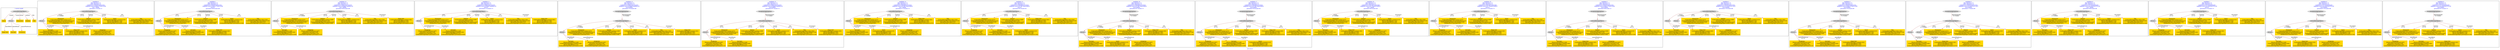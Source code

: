 digraph n0 {
fontcolor="blue"
remincross="true"
label="s01-cb.csv"
subgraph cluster_0 {
label="1-correct model"
n2[style="filled",color="white",fillcolor="lightgray",label="CulturalHeritageObject1"];
n3[shape="plaintext",style="filled",fillcolor="gold",label="Dated"];
n4[style="filled",color="white",fillcolor="lightgray",label="Person1"];
n5[shape="plaintext",style="filled",fillcolor="gold",label="Dimensions"];
n6[shape="plaintext",style="filled",fillcolor="gold",label="Medium"];
n7[shape="plaintext",style="filled",fillcolor="gold",label="Title"];
n8[shape="plaintext",style="filled",fillcolor="gold",label="Begin Date"];
n9[shape="plaintext",style="filled",fillcolor="gold",label="End Date"];
n10[shape="plaintext",style="filled",fillcolor="gold",label="Attribution"];
}
subgraph cluster_1 {
label="candidate 0\nlink coherence:1.0\nnode coherence:1.0\nconfidence:0.5592953446241954\nmapping score:0.6388127339223509\ncost:7.99996\n-precision:1.0-recall:1.0"
n12[style="filled",color="white",fillcolor="lightgray",label="CulturalHeritageObject1"];
n13[style="filled",color="white",fillcolor="lightgray",label="Person1"];
n14[shape="plaintext",style="filled",fillcolor="gold",label="End Date\n[Person,dateOfDeath,0.448]\n[CulturalHeritageObject,created,0.363]\n[Person,dateOfBirth,0.131]\n[CulturalHeritageObject,provenance,0.059]"];
n15[shape="plaintext",style="filled",fillcolor="gold",label="Begin Date\n[CulturalHeritageObject,created,0.381]\n[Person,dateOfBirth,0.285]\n[Person,dateOfDeath,0.261]\n[CulturalHeritageObject,provenance,0.073]"];
n16[shape="plaintext",style="filled",fillcolor="gold",label="Attribution\n[Person,nameOfThePerson,0.497]\n[Document,classLink,0.228]\n[WebResource,classLink,0.145]\n[CulturalHeritageObject,provenance,0.13]"];
n17[shape="plaintext",style="filled",fillcolor="gold",label="Dimensions\n[CulturalHeritageObject,extent,0.972]\n[CulturalHeritageObject,accessionNumber,0.013]\n[CulturalHeritageObject,description,0.008]\n[WebResource,classLink,0.007]"];
n18[shape="plaintext",style="filled",fillcolor="gold",label="Medium\n[CulturalHeritageObject,medium,0.808]\n[Concept,prefLabel,0.132]\n[CulturalHeritageObject,description,0.054]\n[CulturalHeritageObject,extent,0.006]"];
n19[shape="plaintext",style="filled",fillcolor="gold",label="Dated\n[CulturalHeritageObject,created,0.515]\n[Person,dateOfDeath,0.191]\n[Person,dateOfBirth,0.189]\n[CulturalHeritageObject,provenance,0.104]"];
n20[shape="plaintext",style="filled",fillcolor="gold",label="Title\n[CulturalHeritageObject,title,0.391]\n[CulturalHeritageObject,description,0.236]\n[Document,classLink,0.215]\n[CulturalHeritageObject,provenance,0.159]"];
}
subgraph cluster_2 {
label="candidate 1\nlink coherence:1.0\nnode coherence:1.0\nconfidence:0.5592953446241954\nmapping score:0.6388127339223509\ncost:8.0\n-precision:0.88-recall:0.88"
n22[style="filled",color="white",fillcolor="lightgray",label="CulturalHeritageObject1"];
n23[style="filled",color="white",fillcolor="lightgray",label="Person2"];
n24[shape="plaintext",style="filled",fillcolor="gold",label="Attribution\n[Person,nameOfThePerson,0.497]\n[Document,classLink,0.228]\n[WebResource,classLink,0.145]\n[CulturalHeritageObject,provenance,0.13]"];
n25[shape="plaintext",style="filled",fillcolor="gold",label="Dimensions\n[CulturalHeritageObject,extent,0.972]\n[CulturalHeritageObject,accessionNumber,0.013]\n[CulturalHeritageObject,description,0.008]\n[WebResource,classLink,0.007]"];
n26[shape="plaintext",style="filled",fillcolor="gold",label="End Date\n[Person,dateOfDeath,0.448]\n[CulturalHeritageObject,created,0.363]\n[Person,dateOfBirth,0.131]\n[CulturalHeritageObject,provenance,0.059]"];
n27[shape="plaintext",style="filled",fillcolor="gold",label="Medium\n[CulturalHeritageObject,medium,0.808]\n[Concept,prefLabel,0.132]\n[CulturalHeritageObject,description,0.054]\n[CulturalHeritageObject,extent,0.006]"];
n28[shape="plaintext",style="filled",fillcolor="gold",label="Begin Date\n[CulturalHeritageObject,created,0.381]\n[Person,dateOfBirth,0.285]\n[Person,dateOfDeath,0.261]\n[CulturalHeritageObject,provenance,0.073]"];
n29[shape="plaintext",style="filled",fillcolor="gold",label="Dated\n[CulturalHeritageObject,created,0.515]\n[Person,dateOfDeath,0.191]\n[Person,dateOfBirth,0.189]\n[CulturalHeritageObject,provenance,0.104]"];
n30[shape="plaintext",style="filled",fillcolor="gold",label="Title\n[CulturalHeritageObject,title,0.391]\n[CulturalHeritageObject,description,0.236]\n[Document,classLink,0.215]\n[CulturalHeritageObject,provenance,0.159]"];
}
subgraph cluster_3 {
label="candidate 10\nlink coherence:1.0\nnode coherence:1.0\nconfidence:0.5289414437552978\nmapping score:0.6286947669660518\ncost:7.99996\n-precision:0.88-recall:0.88"
n32[style="filled",color="white",fillcolor="lightgray",label="CulturalHeritageObject1"];
n33[style="filled",color="white",fillcolor="lightgray",label="Person1"];
n34[shape="plaintext",style="filled",fillcolor="gold",label="End Date\n[Person,dateOfDeath,0.448]\n[CulturalHeritageObject,created,0.363]\n[Person,dateOfBirth,0.131]\n[CulturalHeritageObject,provenance,0.059]"];
n35[shape="plaintext",style="filled",fillcolor="gold",label="Attribution\n[Person,nameOfThePerson,0.497]\n[Document,classLink,0.228]\n[WebResource,classLink,0.145]\n[CulturalHeritageObject,provenance,0.13]"];
n36[shape="plaintext",style="filled",fillcolor="gold",label="Dimensions\n[CulturalHeritageObject,extent,0.972]\n[CulturalHeritageObject,accessionNumber,0.013]\n[CulturalHeritageObject,description,0.008]\n[WebResource,classLink,0.007]"];
n37[shape="plaintext",style="filled",fillcolor="gold",label="Medium\n[CulturalHeritageObject,medium,0.808]\n[Concept,prefLabel,0.132]\n[CulturalHeritageObject,description,0.054]\n[CulturalHeritageObject,extent,0.006]"];
n38[shape="plaintext",style="filled",fillcolor="gold",label="Dated\n[CulturalHeritageObject,created,0.515]\n[Person,dateOfDeath,0.191]\n[Person,dateOfBirth,0.189]\n[CulturalHeritageObject,provenance,0.104]"];
n39[shape="plaintext",style="filled",fillcolor="gold",label="Title\n[CulturalHeritageObject,title,0.391]\n[CulturalHeritageObject,description,0.236]\n[Document,classLink,0.215]\n[CulturalHeritageObject,provenance,0.159]"];
n40[shape="plaintext",style="filled",fillcolor="gold",label="Begin Date\n[CulturalHeritageObject,created,0.381]\n[Person,dateOfBirth,0.285]\n[Person,dateOfDeath,0.261]\n[CulturalHeritageObject,provenance,0.073]"];
}
subgraph cluster_4 {
label="candidate 11\nlink coherence:1.0\nnode coherence:1.0\nconfidence:0.5289414437552978\nmapping score:0.6286947669660518\ncost:8.0\n-precision:0.75-recall:0.75"
n42[style="filled",color="white",fillcolor="lightgray",label="CulturalHeritageObject1"];
n43[style="filled",color="white",fillcolor="lightgray",label="Person2"];
n44[shape="plaintext",style="filled",fillcolor="gold",label="Attribution\n[Person,nameOfThePerson,0.497]\n[Document,classLink,0.228]\n[WebResource,classLink,0.145]\n[CulturalHeritageObject,provenance,0.13]"];
n45[shape="plaintext",style="filled",fillcolor="gold",label="Dimensions\n[CulturalHeritageObject,extent,0.972]\n[CulturalHeritageObject,accessionNumber,0.013]\n[CulturalHeritageObject,description,0.008]\n[WebResource,classLink,0.007]"];
n46[shape="plaintext",style="filled",fillcolor="gold",label="End Date\n[Person,dateOfDeath,0.448]\n[CulturalHeritageObject,created,0.363]\n[Person,dateOfBirth,0.131]\n[CulturalHeritageObject,provenance,0.059]"];
n47[shape="plaintext",style="filled",fillcolor="gold",label="Medium\n[CulturalHeritageObject,medium,0.808]\n[Concept,prefLabel,0.132]\n[CulturalHeritageObject,description,0.054]\n[CulturalHeritageObject,extent,0.006]"];
n48[shape="plaintext",style="filled",fillcolor="gold",label="Dated\n[CulturalHeritageObject,created,0.515]\n[Person,dateOfDeath,0.191]\n[Person,dateOfBirth,0.189]\n[CulturalHeritageObject,provenance,0.104]"];
n49[shape="plaintext",style="filled",fillcolor="gold",label="Title\n[CulturalHeritageObject,title,0.391]\n[CulturalHeritageObject,description,0.236]\n[Document,classLink,0.215]\n[CulturalHeritageObject,provenance,0.159]"];
n50[shape="plaintext",style="filled",fillcolor="gold",label="Begin Date\n[CulturalHeritageObject,created,0.381]\n[Person,dateOfBirth,0.285]\n[Person,dateOfDeath,0.261]\n[CulturalHeritageObject,provenance,0.073]"];
}
subgraph cluster_5 {
label="candidate 12\nlink coherence:1.0\nnode coherence:1.0\nconfidence:0.5289414437552978\nmapping score:0.6286947669660518\ncost:8.99993\n-precision:0.78-recall:0.88"
n52[style="filled",color="white",fillcolor="lightgray",label="CulturalHeritageObject1"];
n53[style="filled",color="white",fillcolor="lightgray",label="Person1"];
n54[style="filled",color="white",fillcolor="lightgray",label="EuropeanaAggregation1"];
n55[shape="plaintext",style="filled",fillcolor="gold",label="End Date\n[Person,dateOfDeath,0.448]\n[CulturalHeritageObject,created,0.363]\n[Person,dateOfBirth,0.131]\n[CulturalHeritageObject,provenance,0.059]"];
n56[shape="plaintext",style="filled",fillcolor="gold",label="Attribution\n[Person,nameOfThePerson,0.497]\n[Document,classLink,0.228]\n[WebResource,classLink,0.145]\n[CulturalHeritageObject,provenance,0.13]"];
n57[shape="plaintext",style="filled",fillcolor="gold",label="Dimensions\n[CulturalHeritageObject,extent,0.972]\n[CulturalHeritageObject,accessionNumber,0.013]\n[CulturalHeritageObject,description,0.008]\n[WebResource,classLink,0.007]"];
n58[shape="plaintext",style="filled",fillcolor="gold",label="Medium\n[CulturalHeritageObject,medium,0.808]\n[Concept,prefLabel,0.132]\n[CulturalHeritageObject,description,0.054]\n[CulturalHeritageObject,extent,0.006]"];
n59[shape="plaintext",style="filled",fillcolor="gold",label="Dated\n[CulturalHeritageObject,created,0.515]\n[Person,dateOfDeath,0.191]\n[Person,dateOfBirth,0.189]\n[CulturalHeritageObject,provenance,0.104]"];
n60[shape="plaintext",style="filled",fillcolor="gold",label="Title\n[CulturalHeritageObject,title,0.391]\n[CulturalHeritageObject,description,0.236]\n[Document,classLink,0.215]\n[CulturalHeritageObject,provenance,0.159]"];
n61[shape="plaintext",style="filled",fillcolor="gold",label="Begin Date\n[CulturalHeritageObject,created,0.381]\n[Person,dateOfBirth,0.285]\n[Person,dateOfDeath,0.261]\n[CulturalHeritageObject,provenance,0.073]"];
}
subgraph cluster_6 {
label="candidate 13\nlink coherence:1.0\nnode coherence:1.0\nconfidence:0.5289414437552978\nmapping score:0.6286947669660518\ncost:8.99997\n-precision:0.67-recall:0.75"
n63[style="filled",color="white",fillcolor="lightgray",label="CulturalHeritageObject1"];
n64[style="filled",color="white",fillcolor="lightgray",label="Person2"];
n65[style="filled",color="white",fillcolor="lightgray",label="EuropeanaAggregation1"];
n66[shape="plaintext",style="filled",fillcolor="gold",label="Attribution\n[Person,nameOfThePerson,0.497]\n[Document,classLink,0.228]\n[WebResource,classLink,0.145]\n[CulturalHeritageObject,provenance,0.13]"];
n67[shape="plaintext",style="filled",fillcolor="gold",label="Dimensions\n[CulturalHeritageObject,extent,0.972]\n[CulturalHeritageObject,accessionNumber,0.013]\n[CulturalHeritageObject,description,0.008]\n[WebResource,classLink,0.007]"];
n68[shape="plaintext",style="filled",fillcolor="gold",label="End Date\n[Person,dateOfDeath,0.448]\n[CulturalHeritageObject,created,0.363]\n[Person,dateOfBirth,0.131]\n[CulturalHeritageObject,provenance,0.059]"];
n69[shape="plaintext",style="filled",fillcolor="gold",label="Medium\n[CulturalHeritageObject,medium,0.808]\n[Concept,prefLabel,0.132]\n[CulturalHeritageObject,description,0.054]\n[CulturalHeritageObject,extent,0.006]"];
n70[shape="plaintext",style="filled",fillcolor="gold",label="Dated\n[CulturalHeritageObject,created,0.515]\n[Person,dateOfDeath,0.191]\n[Person,dateOfBirth,0.189]\n[CulturalHeritageObject,provenance,0.104]"];
n71[shape="plaintext",style="filled",fillcolor="gold",label="Title\n[CulturalHeritageObject,title,0.391]\n[CulturalHeritageObject,description,0.236]\n[Document,classLink,0.215]\n[CulturalHeritageObject,provenance,0.159]"];
n72[shape="plaintext",style="filled",fillcolor="gold",label="Begin Date\n[CulturalHeritageObject,created,0.381]\n[Person,dateOfBirth,0.285]\n[Person,dateOfDeath,0.261]\n[CulturalHeritageObject,provenance,0.073]"];
}
subgraph cluster_7 {
label="candidate 14\nlink coherence:1.0\nnode coherence:1.0\nconfidence:0.5264589247470329\nmapping score:0.6278672606299635\ncost:7.99996\n-precision:0.75-recall:0.75"
n74[style="filled",color="white",fillcolor="lightgray",label="CulturalHeritageObject1"];
n75[style="filled",color="white",fillcolor="lightgray",label="Person1"];
n76[shape="plaintext",style="filled",fillcolor="gold",label="End Date\n[Person,dateOfDeath,0.448]\n[CulturalHeritageObject,created,0.363]\n[Person,dateOfBirth,0.131]\n[CulturalHeritageObject,provenance,0.059]"];
n77[shape="plaintext",style="filled",fillcolor="gold",label="Dated\n[CulturalHeritageObject,created,0.515]\n[Person,dateOfDeath,0.191]\n[Person,dateOfBirth,0.189]\n[CulturalHeritageObject,provenance,0.104]"];
n78[shape="plaintext",style="filled",fillcolor="gold",label="Attribution\n[Person,nameOfThePerson,0.497]\n[Document,classLink,0.228]\n[WebResource,classLink,0.145]\n[CulturalHeritageObject,provenance,0.13]"];
n79[shape="plaintext",style="filled",fillcolor="gold",label="Dimensions\n[CulturalHeritageObject,extent,0.972]\n[CulturalHeritageObject,accessionNumber,0.013]\n[CulturalHeritageObject,description,0.008]\n[WebResource,classLink,0.007]"];
n80[shape="plaintext",style="filled",fillcolor="gold",label="Medium\n[CulturalHeritageObject,medium,0.808]\n[Concept,prefLabel,0.132]\n[CulturalHeritageObject,description,0.054]\n[CulturalHeritageObject,extent,0.006]"];
n81[shape="plaintext",style="filled",fillcolor="gold",label="Begin Date\n[CulturalHeritageObject,created,0.381]\n[Person,dateOfBirth,0.285]\n[Person,dateOfDeath,0.261]\n[CulturalHeritageObject,provenance,0.073]"];
n82[shape="plaintext",style="filled",fillcolor="gold",label="Title\n[CulturalHeritageObject,title,0.391]\n[CulturalHeritageObject,description,0.236]\n[Document,classLink,0.215]\n[CulturalHeritageObject,provenance,0.159]"];
}
subgraph cluster_8 {
label="candidate 15\nlink coherence:1.0\nnode coherence:1.0\nconfidence:0.5264589247470329\nmapping score:0.6278672606299635\ncost:8.0\n-precision:0.62-recall:0.62"
n84[style="filled",color="white",fillcolor="lightgray",label="CulturalHeritageObject1"];
n85[style="filled",color="white",fillcolor="lightgray",label="Person2"];
n86[shape="plaintext",style="filled",fillcolor="gold",label="Attribution\n[Person,nameOfThePerson,0.497]\n[Document,classLink,0.228]\n[WebResource,classLink,0.145]\n[CulturalHeritageObject,provenance,0.13]"];
n87[shape="plaintext",style="filled",fillcolor="gold",label="Dimensions\n[CulturalHeritageObject,extent,0.972]\n[CulturalHeritageObject,accessionNumber,0.013]\n[CulturalHeritageObject,description,0.008]\n[WebResource,classLink,0.007]"];
n88[shape="plaintext",style="filled",fillcolor="gold",label="End Date\n[Person,dateOfDeath,0.448]\n[CulturalHeritageObject,created,0.363]\n[Person,dateOfBirth,0.131]\n[CulturalHeritageObject,provenance,0.059]"];
n89[shape="plaintext",style="filled",fillcolor="gold",label="Medium\n[CulturalHeritageObject,medium,0.808]\n[Concept,prefLabel,0.132]\n[CulturalHeritageObject,description,0.054]\n[CulturalHeritageObject,extent,0.006]"];
n90[shape="plaintext",style="filled",fillcolor="gold",label="Dated\n[CulturalHeritageObject,created,0.515]\n[Person,dateOfDeath,0.191]\n[Person,dateOfBirth,0.189]\n[CulturalHeritageObject,provenance,0.104]"];
n91[shape="plaintext",style="filled",fillcolor="gold",label="Begin Date\n[CulturalHeritageObject,created,0.381]\n[Person,dateOfBirth,0.285]\n[Person,dateOfDeath,0.261]\n[CulturalHeritageObject,provenance,0.073]"];
n92[shape="plaintext",style="filled",fillcolor="gold",label="Title\n[CulturalHeritageObject,title,0.391]\n[CulturalHeritageObject,description,0.236]\n[Document,classLink,0.215]\n[CulturalHeritageObject,provenance,0.159]"];
}
subgraph cluster_9 {
label="candidate 16\nlink coherence:1.0\nnode coherence:1.0\nconfidence:0.5264589247470329\nmapping score:0.6278672606299635\ncost:8.99993\n-precision:0.67-recall:0.75"
n94[style="filled",color="white",fillcolor="lightgray",label="CulturalHeritageObject1"];
n95[style="filled",color="white",fillcolor="lightgray",label="Person1"];
n96[style="filled",color="white",fillcolor="lightgray",label="EuropeanaAggregation1"];
n97[shape="plaintext",style="filled",fillcolor="gold",label="End Date\n[Person,dateOfDeath,0.448]\n[CulturalHeritageObject,created,0.363]\n[Person,dateOfBirth,0.131]\n[CulturalHeritageObject,provenance,0.059]"];
n98[shape="plaintext",style="filled",fillcolor="gold",label="Dated\n[CulturalHeritageObject,created,0.515]\n[Person,dateOfDeath,0.191]\n[Person,dateOfBirth,0.189]\n[CulturalHeritageObject,provenance,0.104]"];
n99[shape="plaintext",style="filled",fillcolor="gold",label="Attribution\n[Person,nameOfThePerson,0.497]\n[Document,classLink,0.228]\n[WebResource,classLink,0.145]\n[CulturalHeritageObject,provenance,0.13]"];
n100[shape="plaintext",style="filled",fillcolor="gold",label="Dimensions\n[CulturalHeritageObject,extent,0.972]\n[CulturalHeritageObject,accessionNumber,0.013]\n[CulturalHeritageObject,description,0.008]\n[WebResource,classLink,0.007]"];
n101[shape="plaintext",style="filled",fillcolor="gold",label="Medium\n[CulturalHeritageObject,medium,0.808]\n[Concept,prefLabel,0.132]\n[CulturalHeritageObject,description,0.054]\n[CulturalHeritageObject,extent,0.006]"];
n102[shape="plaintext",style="filled",fillcolor="gold",label="Begin Date\n[CulturalHeritageObject,created,0.381]\n[Person,dateOfBirth,0.285]\n[Person,dateOfDeath,0.261]\n[CulturalHeritageObject,provenance,0.073]"];
n103[shape="plaintext",style="filled",fillcolor="gold",label="Title\n[CulturalHeritageObject,title,0.391]\n[CulturalHeritageObject,description,0.236]\n[Document,classLink,0.215]\n[CulturalHeritageObject,provenance,0.159]"];
}
subgraph cluster_10 {
label="candidate 17\nlink coherence:1.0\nnode coherence:1.0\nconfidence:0.5264589247470329\nmapping score:0.6278672606299635\ncost:8.99997\n-precision:0.56-recall:0.62"
n105[style="filled",color="white",fillcolor="lightgray",label="CulturalHeritageObject1"];
n106[style="filled",color="white",fillcolor="lightgray",label="Person2"];
n107[style="filled",color="white",fillcolor="lightgray",label="EuropeanaAggregation1"];
n108[shape="plaintext",style="filled",fillcolor="gold",label="Attribution\n[Person,nameOfThePerson,0.497]\n[Document,classLink,0.228]\n[WebResource,classLink,0.145]\n[CulturalHeritageObject,provenance,0.13]"];
n109[shape="plaintext",style="filled",fillcolor="gold",label="Dimensions\n[CulturalHeritageObject,extent,0.972]\n[CulturalHeritageObject,accessionNumber,0.013]\n[CulturalHeritageObject,description,0.008]\n[WebResource,classLink,0.007]"];
n110[shape="plaintext",style="filled",fillcolor="gold",label="End Date\n[Person,dateOfDeath,0.448]\n[CulturalHeritageObject,created,0.363]\n[Person,dateOfBirth,0.131]\n[CulturalHeritageObject,provenance,0.059]"];
n111[shape="plaintext",style="filled",fillcolor="gold",label="Medium\n[CulturalHeritageObject,medium,0.808]\n[Concept,prefLabel,0.132]\n[CulturalHeritageObject,description,0.054]\n[CulturalHeritageObject,extent,0.006]"];
n112[shape="plaintext",style="filled",fillcolor="gold",label="Dated\n[CulturalHeritageObject,created,0.515]\n[Person,dateOfDeath,0.191]\n[Person,dateOfBirth,0.189]\n[CulturalHeritageObject,provenance,0.104]"];
n113[shape="plaintext",style="filled",fillcolor="gold",label="Begin Date\n[CulturalHeritageObject,created,0.381]\n[Person,dateOfBirth,0.285]\n[Person,dateOfDeath,0.261]\n[CulturalHeritageObject,provenance,0.073]"];
n114[shape="plaintext",style="filled",fillcolor="gold",label="Title\n[CulturalHeritageObject,title,0.391]\n[CulturalHeritageObject,description,0.236]\n[Document,classLink,0.215]\n[CulturalHeritageObject,provenance,0.159]"];
}
subgraph cluster_11 {
label="candidate 18\nlink coherence:1.0\nnode coherence:1.0\nconfidence:0.5261546734435599\nmapping score:0.6277658435288057\ncost:7.99996\n-precision:0.88-recall:0.88"
n116[style="filled",color="white",fillcolor="lightgray",label="CulturalHeritageObject1"];
n117[style="filled",color="white",fillcolor="lightgray",label="Person1"];
n118[shape="plaintext",style="filled",fillcolor="gold",label="End Date\n[Person,dateOfDeath,0.448]\n[CulturalHeritageObject,created,0.363]\n[Person,dateOfBirth,0.131]\n[CulturalHeritageObject,provenance,0.059]"];
n119[shape="plaintext",style="filled",fillcolor="gold",label="Begin Date\n[CulturalHeritageObject,created,0.381]\n[Person,dateOfBirth,0.285]\n[Person,dateOfDeath,0.261]\n[CulturalHeritageObject,provenance,0.073]"];
n120[shape="plaintext",style="filled",fillcolor="gold",label="Attribution\n[Person,nameOfThePerson,0.497]\n[Document,classLink,0.228]\n[WebResource,classLink,0.145]\n[CulturalHeritageObject,provenance,0.13]"];
n121[shape="plaintext",style="filled",fillcolor="gold",label="Dimensions\n[CulturalHeritageObject,extent,0.972]\n[CulturalHeritageObject,accessionNumber,0.013]\n[CulturalHeritageObject,description,0.008]\n[WebResource,classLink,0.007]"];
n122[shape="plaintext",style="filled",fillcolor="gold",label="Medium\n[CulturalHeritageObject,medium,0.808]\n[Concept,prefLabel,0.132]\n[CulturalHeritageObject,description,0.054]\n[CulturalHeritageObject,extent,0.006]"];
n123[shape="plaintext",style="filled",fillcolor="gold",label="Dated\n[CulturalHeritageObject,created,0.515]\n[Person,dateOfDeath,0.191]\n[Person,dateOfBirth,0.189]\n[CulturalHeritageObject,provenance,0.104]"];
n124[shape="plaintext",style="filled",fillcolor="gold",label="Title\n[CulturalHeritageObject,title,0.391]\n[CulturalHeritageObject,description,0.236]\n[Document,classLink,0.215]\n[CulturalHeritageObject,provenance,0.159]"];
}
subgraph cluster_12 {
label="candidate 19\nlink coherence:1.0\nnode coherence:1.0\nconfidence:0.5261546734435599\nmapping score:0.6277658435288057\ncost:8.0\n-precision:0.75-recall:0.75"
n126[style="filled",color="white",fillcolor="lightgray",label="CulturalHeritageObject1"];
n127[style="filled",color="white",fillcolor="lightgray",label="Person2"];
n128[shape="plaintext",style="filled",fillcolor="gold",label="Attribution\n[Person,nameOfThePerson,0.497]\n[Document,classLink,0.228]\n[WebResource,classLink,0.145]\n[CulturalHeritageObject,provenance,0.13]"];
n129[shape="plaintext",style="filled",fillcolor="gold",label="Dimensions\n[CulturalHeritageObject,extent,0.972]\n[CulturalHeritageObject,accessionNumber,0.013]\n[CulturalHeritageObject,description,0.008]\n[WebResource,classLink,0.007]"];
n130[shape="plaintext",style="filled",fillcolor="gold",label="End Date\n[Person,dateOfDeath,0.448]\n[CulturalHeritageObject,created,0.363]\n[Person,dateOfBirth,0.131]\n[CulturalHeritageObject,provenance,0.059]"];
n131[shape="plaintext",style="filled",fillcolor="gold",label="Medium\n[CulturalHeritageObject,medium,0.808]\n[Concept,prefLabel,0.132]\n[CulturalHeritageObject,description,0.054]\n[CulturalHeritageObject,extent,0.006]"];
n132[shape="plaintext",style="filled",fillcolor="gold",label="Begin Date\n[CulturalHeritageObject,created,0.381]\n[Person,dateOfBirth,0.285]\n[Person,dateOfDeath,0.261]\n[CulturalHeritageObject,provenance,0.073]"];
n133[shape="plaintext",style="filled",fillcolor="gold",label="Dated\n[CulturalHeritageObject,created,0.515]\n[Person,dateOfDeath,0.191]\n[Person,dateOfBirth,0.189]\n[CulturalHeritageObject,provenance,0.104]"];
n134[shape="plaintext",style="filled",fillcolor="gold",label="Title\n[CulturalHeritageObject,title,0.391]\n[CulturalHeritageObject,description,0.236]\n[Document,classLink,0.215]\n[CulturalHeritageObject,provenance,0.159]"];
}
subgraph cluster_13 {
label="candidate 2\nlink coherence:1.0\nnode coherence:1.0\nconfidence:0.5592953446241954\nmapping score:0.6388127339223509\ncost:8.99993\n-precision:0.89-recall:1.0"
n136[style="filled",color="white",fillcolor="lightgray",label="CulturalHeritageObject1"];
n137[style="filled",color="white",fillcolor="lightgray",label="Person1"];
n138[style="filled",color="white",fillcolor="lightgray",label="EuropeanaAggregation1"];
n139[shape="plaintext",style="filled",fillcolor="gold",label="End Date\n[Person,dateOfDeath,0.448]\n[CulturalHeritageObject,created,0.363]\n[Person,dateOfBirth,0.131]\n[CulturalHeritageObject,provenance,0.059]"];
n140[shape="plaintext",style="filled",fillcolor="gold",label="Begin Date\n[CulturalHeritageObject,created,0.381]\n[Person,dateOfBirth,0.285]\n[Person,dateOfDeath,0.261]\n[CulturalHeritageObject,provenance,0.073]"];
n141[shape="plaintext",style="filled",fillcolor="gold",label="Attribution\n[Person,nameOfThePerson,0.497]\n[Document,classLink,0.228]\n[WebResource,classLink,0.145]\n[CulturalHeritageObject,provenance,0.13]"];
n142[shape="plaintext",style="filled",fillcolor="gold",label="Dimensions\n[CulturalHeritageObject,extent,0.972]\n[CulturalHeritageObject,accessionNumber,0.013]\n[CulturalHeritageObject,description,0.008]\n[WebResource,classLink,0.007]"];
n143[shape="plaintext",style="filled",fillcolor="gold",label="Medium\n[CulturalHeritageObject,medium,0.808]\n[Concept,prefLabel,0.132]\n[CulturalHeritageObject,description,0.054]\n[CulturalHeritageObject,extent,0.006]"];
n144[shape="plaintext",style="filled",fillcolor="gold",label="Dated\n[CulturalHeritageObject,created,0.515]\n[Person,dateOfDeath,0.191]\n[Person,dateOfBirth,0.189]\n[CulturalHeritageObject,provenance,0.104]"];
n145[shape="plaintext",style="filled",fillcolor="gold",label="Title\n[CulturalHeritageObject,title,0.391]\n[CulturalHeritageObject,description,0.236]\n[Document,classLink,0.215]\n[CulturalHeritageObject,provenance,0.159]"];
}
subgraph cluster_14 {
label="candidate 3\nlink coherence:1.0\nnode coherence:1.0\nconfidence:0.5592953446241954\nmapping score:0.615003210112827\ncost:8.99996\n-precision:0.78-recall:0.88"
n147[style="filled",color="white",fillcolor="lightgray",label="CulturalHeritageObject1"];
n148[style="filled",color="white",fillcolor="lightgray",label="Person1"];
n149[style="filled",color="white",fillcolor="lightgray",label="Person2"];
n150[shape="plaintext",style="filled",fillcolor="gold",label="End Date\n[Person,dateOfDeath,0.448]\n[CulturalHeritageObject,created,0.363]\n[Person,dateOfBirth,0.131]\n[CulturalHeritageObject,provenance,0.059]"];
n151[shape="plaintext",style="filled",fillcolor="gold",label="Attribution\n[Person,nameOfThePerson,0.497]\n[Document,classLink,0.228]\n[WebResource,classLink,0.145]\n[CulturalHeritageObject,provenance,0.13]"];
n152[shape="plaintext",style="filled",fillcolor="gold",label="Begin Date\n[CulturalHeritageObject,created,0.381]\n[Person,dateOfBirth,0.285]\n[Person,dateOfDeath,0.261]\n[CulturalHeritageObject,provenance,0.073]"];
n153[shape="plaintext",style="filled",fillcolor="gold",label="Dimensions\n[CulturalHeritageObject,extent,0.972]\n[CulturalHeritageObject,accessionNumber,0.013]\n[CulturalHeritageObject,description,0.008]\n[WebResource,classLink,0.007]"];
n154[shape="plaintext",style="filled",fillcolor="gold",label="Medium\n[CulturalHeritageObject,medium,0.808]\n[Concept,prefLabel,0.132]\n[CulturalHeritageObject,description,0.054]\n[CulturalHeritageObject,extent,0.006]"];
n155[shape="plaintext",style="filled",fillcolor="gold",label="Dated\n[CulturalHeritageObject,created,0.515]\n[Person,dateOfDeath,0.191]\n[Person,dateOfBirth,0.189]\n[CulturalHeritageObject,provenance,0.104]"];
n156[shape="plaintext",style="filled",fillcolor="gold",label="Title\n[CulturalHeritageObject,title,0.391]\n[CulturalHeritageObject,description,0.236]\n[Document,classLink,0.215]\n[CulturalHeritageObject,provenance,0.159]"];
}
subgraph cluster_15 {
label="candidate 4\nlink coherence:1.0\nnode coherence:1.0\nconfidence:0.5592953446241954\nmapping score:0.6388127339223509\ncost:8.99997\n-precision:0.78-recall:0.88"
n158[style="filled",color="white",fillcolor="lightgray",label="CulturalHeritageObject1"];
n159[style="filled",color="white",fillcolor="lightgray",label="Person2"];
n160[style="filled",color="white",fillcolor="lightgray",label="EuropeanaAggregation1"];
n161[shape="plaintext",style="filled",fillcolor="gold",label="Attribution\n[Person,nameOfThePerson,0.497]\n[Document,classLink,0.228]\n[WebResource,classLink,0.145]\n[CulturalHeritageObject,provenance,0.13]"];
n162[shape="plaintext",style="filled",fillcolor="gold",label="Dimensions\n[CulturalHeritageObject,extent,0.972]\n[CulturalHeritageObject,accessionNumber,0.013]\n[CulturalHeritageObject,description,0.008]\n[WebResource,classLink,0.007]"];
n163[shape="plaintext",style="filled",fillcolor="gold",label="End Date\n[Person,dateOfDeath,0.448]\n[CulturalHeritageObject,created,0.363]\n[Person,dateOfBirth,0.131]\n[CulturalHeritageObject,provenance,0.059]"];
n164[shape="plaintext",style="filled",fillcolor="gold",label="Medium\n[CulturalHeritageObject,medium,0.808]\n[Concept,prefLabel,0.132]\n[CulturalHeritageObject,description,0.054]\n[CulturalHeritageObject,extent,0.006]"];
n165[shape="plaintext",style="filled",fillcolor="gold",label="Begin Date\n[CulturalHeritageObject,created,0.381]\n[Person,dateOfBirth,0.285]\n[Person,dateOfDeath,0.261]\n[CulturalHeritageObject,provenance,0.073]"];
n166[shape="plaintext",style="filled",fillcolor="gold",label="Dated\n[CulturalHeritageObject,created,0.515]\n[Person,dateOfDeath,0.191]\n[Person,dateOfBirth,0.189]\n[CulturalHeritageObject,provenance,0.104]"];
n167[shape="plaintext",style="filled",fillcolor="gold",label="Title\n[CulturalHeritageObject,title,0.391]\n[CulturalHeritageObject,description,0.236]\n[Document,classLink,0.215]\n[CulturalHeritageObject,provenance,0.159]"];
}
subgraph cluster_16 {
label="candidate 5\nlink coherence:1.0\nnode coherence:1.0\nconfidence:0.5592953446241954\nmapping score:0.615003210112827\ncost:9.99993\n-precision:0.7-recall:0.88"
n169[style="filled",color="white",fillcolor="lightgray",label="CulturalHeritageObject1"];
n170[style="filled",color="white",fillcolor="lightgray",label="Person1"];
n171[style="filled",color="white",fillcolor="lightgray",label="Person2"];
n172[style="filled",color="white",fillcolor="lightgray",label="EuropeanaAggregation1"];
n173[shape="plaintext",style="filled",fillcolor="gold",label="End Date\n[Person,dateOfDeath,0.448]\n[CulturalHeritageObject,created,0.363]\n[Person,dateOfBirth,0.131]\n[CulturalHeritageObject,provenance,0.059]"];
n174[shape="plaintext",style="filled",fillcolor="gold",label="Attribution\n[Person,nameOfThePerson,0.497]\n[Document,classLink,0.228]\n[WebResource,classLink,0.145]\n[CulturalHeritageObject,provenance,0.13]"];
n175[shape="plaintext",style="filled",fillcolor="gold",label="Begin Date\n[CulturalHeritageObject,created,0.381]\n[Person,dateOfBirth,0.285]\n[Person,dateOfDeath,0.261]\n[CulturalHeritageObject,provenance,0.073]"];
n176[shape="plaintext",style="filled",fillcolor="gold",label="Dimensions\n[CulturalHeritageObject,extent,0.972]\n[CulturalHeritageObject,accessionNumber,0.013]\n[CulturalHeritageObject,description,0.008]\n[WebResource,classLink,0.007]"];
n177[shape="plaintext",style="filled",fillcolor="gold",label="Medium\n[CulturalHeritageObject,medium,0.808]\n[Concept,prefLabel,0.132]\n[CulturalHeritageObject,description,0.054]\n[CulturalHeritageObject,extent,0.006]"];
n178[shape="plaintext",style="filled",fillcolor="gold",label="Dated\n[CulturalHeritageObject,created,0.515]\n[Person,dateOfDeath,0.191]\n[Person,dateOfBirth,0.189]\n[CulturalHeritageObject,provenance,0.104]"];
n179[shape="plaintext",style="filled",fillcolor="gold",label="Title\n[CulturalHeritageObject,title,0.391]\n[CulturalHeritageObject,description,0.236]\n[Document,classLink,0.215]\n[CulturalHeritageObject,provenance,0.159]"];
}
subgraph cluster_17 {
label="candidate 6\nlink coherence:1.0\nnode coherence:1.0\nconfidence:0.537244446594492\nmapping score:0.6314624345791163\ncost:7.99996\n-precision:0.88-recall:0.88"
n181[style="filled",color="white",fillcolor="lightgray",label="CulturalHeritageObject1"];
n182[style="filled",color="white",fillcolor="lightgray",label="Person1"];
n183[shape="plaintext",style="filled",fillcolor="gold",label="End Date\n[Person,dateOfDeath,0.448]\n[CulturalHeritageObject,created,0.363]\n[Person,dateOfBirth,0.131]\n[CulturalHeritageObject,provenance,0.059]"];
n184[shape="plaintext",style="filled",fillcolor="gold",label="Begin Date\n[CulturalHeritageObject,created,0.381]\n[Person,dateOfBirth,0.285]\n[Person,dateOfDeath,0.261]\n[CulturalHeritageObject,provenance,0.073]"];
n185[shape="plaintext",style="filled",fillcolor="gold",label="Attribution\n[Person,nameOfThePerson,0.497]\n[Document,classLink,0.228]\n[WebResource,classLink,0.145]\n[CulturalHeritageObject,provenance,0.13]"];
n186[shape="plaintext",style="filled",fillcolor="gold",label="Dimensions\n[CulturalHeritageObject,extent,0.972]\n[CulturalHeritageObject,accessionNumber,0.013]\n[CulturalHeritageObject,description,0.008]\n[WebResource,classLink,0.007]"];
n187[shape="plaintext",style="filled",fillcolor="gold",label="Medium\n[CulturalHeritageObject,medium,0.808]\n[Concept,prefLabel,0.132]\n[CulturalHeritageObject,description,0.054]\n[CulturalHeritageObject,extent,0.006]"];
n188[shape="plaintext",style="filled",fillcolor="gold",label="Dated\n[CulturalHeritageObject,created,0.515]\n[Person,dateOfDeath,0.191]\n[Person,dateOfBirth,0.189]\n[CulturalHeritageObject,provenance,0.104]"];
n189[shape="plaintext",style="filled",fillcolor="gold",label="Title\n[CulturalHeritageObject,title,0.391]\n[CulturalHeritageObject,description,0.236]\n[Document,classLink,0.215]\n[CulturalHeritageObject,provenance,0.159]"];
}
subgraph cluster_18 {
label="candidate 7\nlink coherence:1.0\nnode coherence:1.0\nconfidence:0.537244446594492\nmapping score:0.6314624345791163\ncost:8.0\n-precision:0.75-recall:0.75"
n191[style="filled",color="white",fillcolor="lightgray",label="CulturalHeritageObject1"];
n192[style="filled",color="white",fillcolor="lightgray",label="Person2"];
n193[shape="plaintext",style="filled",fillcolor="gold",label="Attribution\n[Person,nameOfThePerson,0.497]\n[Document,classLink,0.228]\n[WebResource,classLink,0.145]\n[CulturalHeritageObject,provenance,0.13]"];
n194[shape="plaintext",style="filled",fillcolor="gold",label="Dimensions\n[CulturalHeritageObject,extent,0.972]\n[CulturalHeritageObject,accessionNumber,0.013]\n[CulturalHeritageObject,description,0.008]\n[WebResource,classLink,0.007]"];
n195[shape="plaintext",style="filled",fillcolor="gold",label="End Date\n[Person,dateOfDeath,0.448]\n[CulturalHeritageObject,created,0.363]\n[Person,dateOfBirth,0.131]\n[CulturalHeritageObject,provenance,0.059]"];
n196[shape="plaintext",style="filled",fillcolor="gold",label="Medium\n[CulturalHeritageObject,medium,0.808]\n[Concept,prefLabel,0.132]\n[CulturalHeritageObject,description,0.054]\n[CulturalHeritageObject,extent,0.006]"];
n197[shape="plaintext",style="filled",fillcolor="gold",label="Begin Date\n[CulturalHeritageObject,created,0.381]\n[Person,dateOfBirth,0.285]\n[Person,dateOfDeath,0.261]\n[CulturalHeritageObject,provenance,0.073]"];
n198[shape="plaintext",style="filled",fillcolor="gold",label="Dated\n[CulturalHeritageObject,created,0.515]\n[Person,dateOfDeath,0.191]\n[Person,dateOfBirth,0.189]\n[CulturalHeritageObject,provenance,0.104]"];
n199[shape="plaintext",style="filled",fillcolor="gold",label="Title\n[CulturalHeritageObject,title,0.391]\n[CulturalHeritageObject,description,0.236]\n[Document,classLink,0.215]\n[CulturalHeritageObject,provenance,0.159]"];
}
subgraph cluster_19 {
label="candidate 8\nlink coherence:1.0\nnode coherence:1.0\nconfidence:0.537244446594492\nmapping score:0.6314624345791163\ncost:8.99993\n-precision:0.78-recall:0.88"
n201[style="filled",color="white",fillcolor="lightgray",label="CulturalHeritageObject1"];
n202[style="filled",color="white",fillcolor="lightgray",label="Person1"];
n203[style="filled",color="white",fillcolor="lightgray",label="EuropeanaAggregation1"];
n204[shape="plaintext",style="filled",fillcolor="gold",label="End Date\n[Person,dateOfDeath,0.448]\n[CulturalHeritageObject,created,0.363]\n[Person,dateOfBirth,0.131]\n[CulturalHeritageObject,provenance,0.059]"];
n205[shape="plaintext",style="filled",fillcolor="gold",label="Begin Date\n[CulturalHeritageObject,created,0.381]\n[Person,dateOfBirth,0.285]\n[Person,dateOfDeath,0.261]\n[CulturalHeritageObject,provenance,0.073]"];
n206[shape="plaintext",style="filled",fillcolor="gold",label="Attribution\n[Person,nameOfThePerson,0.497]\n[Document,classLink,0.228]\n[WebResource,classLink,0.145]\n[CulturalHeritageObject,provenance,0.13]"];
n207[shape="plaintext",style="filled",fillcolor="gold",label="Dimensions\n[CulturalHeritageObject,extent,0.972]\n[CulturalHeritageObject,accessionNumber,0.013]\n[CulturalHeritageObject,description,0.008]\n[WebResource,classLink,0.007]"];
n208[shape="plaintext",style="filled",fillcolor="gold",label="Medium\n[CulturalHeritageObject,medium,0.808]\n[Concept,prefLabel,0.132]\n[CulturalHeritageObject,description,0.054]\n[CulturalHeritageObject,extent,0.006]"];
n209[shape="plaintext",style="filled",fillcolor="gold",label="Dated\n[CulturalHeritageObject,created,0.515]\n[Person,dateOfDeath,0.191]\n[Person,dateOfBirth,0.189]\n[CulturalHeritageObject,provenance,0.104]"];
n210[shape="plaintext",style="filled",fillcolor="gold",label="Title\n[CulturalHeritageObject,title,0.391]\n[CulturalHeritageObject,description,0.236]\n[Document,classLink,0.215]\n[CulturalHeritageObject,provenance,0.159]"];
}
subgraph cluster_20 {
label="candidate 9\nlink coherence:1.0\nnode coherence:1.0\nconfidence:0.537244446594492\nmapping score:0.6314624345791163\ncost:8.99997\n-precision:0.67-recall:0.75"
n212[style="filled",color="white",fillcolor="lightgray",label="CulturalHeritageObject1"];
n213[style="filled",color="white",fillcolor="lightgray",label="Person2"];
n214[style="filled",color="white",fillcolor="lightgray",label="EuropeanaAggregation1"];
n215[shape="plaintext",style="filled",fillcolor="gold",label="Attribution\n[Person,nameOfThePerson,0.497]\n[Document,classLink,0.228]\n[WebResource,classLink,0.145]\n[CulturalHeritageObject,provenance,0.13]"];
n216[shape="plaintext",style="filled",fillcolor="gold",label="Dimensions\n[CulturalHeritageObject,extent,0.972]\n[CulturalHeritageObject,accessionNumber,0.013]\n[CulturalHeritageObject,description,0.008]\n[WebResource,classLink,0.007]"];
n217[shape="plaintext",style="filled",fillcolor="gold",label="End Date\n[Person,dateOfDeath,0.448]\n[CulturalHeritageObject,created,0.363]\n[Person,dateOfBirth,0.131]\n[CulturalHeritageObject,provenance,0.059]"];
n218[shape="plaintext",style="filled",fillcolor="gold",label="Medium\n[CulturalHeritageObject,medium,0.808]\n[Concept,prefLabel,0.132]\n[CulturalHeritageObject,description,0.054]\n[CulturalHeritageObject,extent,0.006]"];
n219[shape="plaintext",style="filled",fillcolor="gold",label="Begin Date\n[CulturalHeritageObject,created,0.381]\n[Person,dateOfBirth,0.285]\n[Person,dateOfDeath,0.261]\n[CulturalHeritageObject,provenance,0.073]"];
n220[shape="plaintext",style="filled",fillcolor="gold",label="Dated\n[CulturalHeritageObject,created,0.515]\n[Person,dateOfDeath,0.191]\n[Person,dateOfBirth,0.189]\n[CulturalHeritageObject,provenance,0.104]"];
n221[shape="plaintext",style="filled",fillcolor="gold",label="Title\n[CulturalHeritageObject,title,0.391]\n[CulturalHeritageObject,description,0.236]\n[Document,classLink,0.215]\n[CulturalHeritageObject,provenance,0.159]"];
}
n2 -> n3[color="brown",fontcolor="black",label="created"]
n2 -> n4[color="brown",fontcolor="black",label="creator"]
n2 -> n5[color="brown",fontcolor="black",label="extent"]
n2 -> n6[color="brown",fontcolor="black",label="medium"]
n2 -> n7[color="brown",fontcolor="black",label="title"]
n4 -> n8[color="brown",fontcolor="black",label="dateOfBirth"]
n4 -> n9[color="brown",fontcolor="black",label="dateOfDeath"]
n4 -> n10[color="brown",fontcolor="black",label="nameOfThePerson"]
n12 -> n13[color="brown",fontcolor="black",label="creator\nw=0.99996"]
n13 -> n14[color="brown",fontcolor="black",label="dateOfDeath\nw=1.0"]
n13 -> n15[color="brown",fontcolor="black",label="dateOfBirth\nw=1.0"]
n13 -> n16[color="brown",fontcolor="black",label="nameOfThePerson\nw=1.0"]
n12 -> n17[color="brown",fontcolor="black",label="extent\nw=1.0"]
n12 -> n18[color="brown",fontcolor="black",label="medium\nw=1.0"]
n12 -> n19[color="brown",fontcolor="black",label="created\nw=1.0"]
n12 -> n20[color="brown",fontcolor="black",label="title\nw=1.0"]
n22 -> n23[color="brown",fontcolor="black",label="sitter\nw=1.0"]
n23 -> n24[color="brown",fontcolor="black",label="nameOfThePerson\nw=1.0"]
n22 -> n25[color="brown",fontcolor="black",label="extent\nw=1.0"]
n23 -> n26[color="brown",fontcolor="black",label="dateOfDeath\nw=1.0"]
n22 -> n27[color="brown",fontcolor="black",label="medium\nw=1.0"]
n23 -> n28[color="brown",fontcolor="black",label="dateOfBirth\nw=1.0"]
n22 -> n29[color="brown",fontcolor="black",label="created\nw=1.0"]
n22 -> n30[color="brown",fontcolor="black",label="title\nw=1.0"]
n32 -> n33[color="brown",fontcolor="black",label="creator\nw=0.99996"]
n33 -> n34[color="brown",fontcolor="black",label="dateOfDeath\nw=1.0"]
n33 -> n35[color="brown",fontcolor="black",label="nameOfThePerson\nw=1.0"]
n32 -> n36[color="brown",fontcolor="black",label="extent\nw=1.0"]
n32 -> n37[color="brown",fontcolor="black",label="medium\nw=1.0"]
n32 -> n38[color="brown",fontcolor="black",label="created\nw=1.0"]
n32 -> n39[color="brown",fontcolor="black",label="title\nw=1.0"]
n32 -> n40[color="brown",fontcolor="black",label="provenance\nw=1.0"]
n42 -> n43[color="brown",fontcolor="black",label="sitter\nw=1.0"]
n43 -> n44[color="brown",fontcolor="black",label="nameOfThePerson\nw=1.0"]
n42 -> n45[color="brown",fontcolor="black",label="extent\nw=1.0"]
n43 -> n46[color="brown",fontcolor="black",label="dateOfDeath\nw=1.0"]
n42 -> n47[color="brown",fontcolor="black",label="medium\nw=1.0"]
n42 -> n48[color="brown",fontcolor="black",label="created\nw=1.0"]
n42 -> n49[color="brown",fontcolor="black",label="title\nw=1.0"]
n42 -> n50[color="brown",fontcolor="black",label="provenance\nw=1.0"]
n52 -> n53[color="brown",fontcolor="black",label="creator\nw=0.99996"]
n54 -> n52[color="brown",fontcolor="black",label="aggregatedCHO\nw=0.99997"]
n53 -> n55[color="brown",fontcolor="black",label="dateOfDeath\nw=1.0"]
n53 -> n56[color="brown",fontcolor="black",label="nameOfThePerson\nw=1.0"]
n52 -> n57[color="brown",fontcolor="black",label="extent\nw=1.0"]
n52 -> n58[color="brown",fontcolor="black",label="medium\nw=1.0"]
n52 -> n59[color="brown",fontcolor="black",label="created\nw=1.0"]
n52 -> n60[color="brown",fontcolor="black",label="title\nw=1.0"]
n52 -> n61[color="brown",fontcolor="black",label="provenance\nw=1.0"]
n63 -> n64[color="brown",fontcolor="black",label="sitter\nw=1.0"]
n65 -> n63[color="brown",fontcolor="black",label="aggregatedCHO\nw=0.99997"]
n64 -> n66[color="brown",fontcolor="black",label="nameOfThePerson\nw=1.0"]
n63 -> n67[color="brown",fontcolor="black",label="extent\nw=1.0"]
n64 -> n68[color="brown",fontcolor="black",label="dateOfDeath\nw=1.0"]
n63 -> n69[color="brown",fontcolor="black",label="medium\nw=1.0"]
n63 -> n70[color="brown",fontcolor="black",label="created\nw=1.0"]
n63 -> n71[color="brown",fontcolor="black",label="title\nw=1.0"]
n63 -> n72[color="brown",fontcolor="black",label="provenance\nw=1.0"]
n74 -> n75[color="brown",fontcolor="black",label="creator\nw=0.99996"]
n75 -> n76[color="brown",fontcolor="black",label="dateOfDeath\nw=1.0"]
n75 -> n77[color="brown",fontcolor="black",label="dateOfBirth\nw=1.0"]
n75 -> n78[color="brown",fontcolor="black",label="nameOfThePerson\nw=1.0"]
n74 -> n79[color="brown",fontcolor="black",label="extent\nw=1.0"]
n74 -> n80[color="brown",fontcolor="black",label="medium\nw=1.0"]
n74 -> n81[color="brown",fontcolor="black",label="created\nw=1.0"]
n74 -> n82[color="brown",fontcolor="black",label="title\nw=1.0"]
n84 -> n85[color="brown",fontcolor="black",label="sitter\nw=1.0"]
n85 -> n86[color="brown",fontcolor="black",label="nameOfThePerson\nw=1.0"]
n84 -> n87[color="brown",fontcolor="black",label="extent\nw=1.0"]
n85 -> n88[color="brown",fontcolor="black",label="dateOfDeath\nw=1.0"]
n84 -> n89[color="brown",fontcolor="black",label="medium\nw=1.0"]
n85 -> n90[color="brown",fontcolor="black",label="dateOfBirth\nw=1.0"]
n84 -> n91[color="brown",fontcolor="black",label="created\nw=1.0"]
n84 -> n92[color="brown",fontcolor="black",label="title\nw=1.0"]
n94 -> n95[color="brown",fontcolor="black",label="creator\nw=0.99996"]
n96 -> n94[color="brown",fontcolor="black",label="aggregatedCHO\nw=0.99997"]
n95 -> n97[color="brown",fontcolor="black",label="dateOfDeath\nw=1.0"]
n95 -> n98[color="brown",fontcolor="black",label="dateOfBirth\nw=1.0"]
n95 -> n99[color="brown",fontcolor="black",label="nameOfThePerson\nw=1.0"]
n94 -> n100[color="brown",fontcolor="black",label="extent\nw=1.0"]
n94 -> n101[color="brown",fontcolor="black",label="medium\nw=1.0"]
n94 -> n102[color="brown",fontcolor="black",label="created\nw=1.0"]
n94 -> n103[color="brown",fontcolor="black",label="title\nw=1.0"]
n105 -> n106[color="brown",fontcolor="black",label="sitter\nw=1.0"]
n107 -> n105[color="brown",fontcolor="black",label="aggregatedCHO\nw=0.99997"]
n106 -> n108[color="brown",fontcolor="black",label="nameOfThePerson\nw=1.0"]
n105 -> n109[color="brown",fontcolor="black",label="extent\nw=1.0"]
n106 -> n110[color="brown",fontcolor="black",label="dateOfDeath\nw=1.0"]
n105 -> n111[color="brown",fontcolor="black",label="medium\nw=1.0"]
n106 -> n112[color="brown",fontcolor="black",label="dateOfBirth\nw=1.0"]
n105 -> n113[color="brown",fontcolor="black",label="created\nw=1.0"]
n105 -> n114[color="brown",fontcolor="black",label="title\nw=1.0"]
n116 -> n117[color="brown",fontcolor="black",label="creator\nw=0.99996"]
n117 -> n118[color="brown",fontcolor="black",label="dateOfDeath\nw=1.0"]
n117 -> n119[color="brown",fontcolor="black",label="dateOfBirth\nw=1.0"]
n117 -> n120[color="brown",fontcolor="black",label="nameOfThePerson\nw=1.0"]
n116 -> n121[color="brown",fontcolor="black",label="extent\nw=1.0"]
n116 -> n122[color="brown",fontcolor="black",label="medium\nw=1.0"]
n116 -> n123[color="brown",fontcolor="black",label="created\nw=1.0"]
n116 -> n124[color="brown",fontcolor="black",label="provenance\nw=1.0"]
n126 -> n127[color="brown",fontcolor="black",label="sitter\nw=1.0"]
n127 -> n128[color="brown",fontcolor="black",label="nameOfThePerson\nw=1.0"]
n126 -> n129[color="brown",fontcolor="black",label="extent\nw=1.0"]
n127 -> n130[color="brown",fontcolor="black",label="dateOfDeath\nw=1.0"]
n126 -> n131[color="brown",fontcolor="black",label="medium\nw=1.0"]
n127 -> n132[color="brown",fontcolor="black",label="dateOfBirth\nw=1.0"]
n126 -> n133[color="brown",fontcolor="black",label="created\nw=1.0"]
n126 -> n134[color="brown",fontcolor="black",label="provenance\nw=1.0"]
n136 -> n137[color="brown",fontcolor="black",label="creator\nw=0.99996"]
n138 -> n136[color="brown",fontcolor="black",label="aggregatedCHO\nw=0.99997"]
n137 -> n139[color="brown",fontcolor="black",label="dateOfDeath\nw=1.0"]
n137 -> n140[color="brown",fontcolor="black",label="dateOfBirth\nw=1.0"]
n137 -> n141[color="brown",fontcolor="black",label="nameOfThePerson\nw=1.0"]
n136 -> n142[color="brown",fontcolor="black",label="extent\nw=1.0"]
n136 -> n143[color="brown",fontcolor="black",label="medium\nw=1.0"]
n136 -> n144[color="brown",fontcolor="black",label="created\nw=1.0"]
n136 -> n145[color="brown",fontcolor="black",label="title\nw=1.0"]
n147 -> n148[color="brown",fontcolor="black",label="creator\nw=0.99996"]
n147 -> n149[color="brown",fontcolor="black",label="sitter\nw=1.0"]
n148 -> n150[color="brown",fontcolor="black",label="dateOfDeath\nw=1.0"]
n149 -> n151[color="brown",fontcolor="black",label="nameOfThePerson\nw=1.0"]
n148 -> n152[color="brown",fontcolor="black",label="dateOfBirth\nw=1.0"]
n147 -> n153[color="brown",fontcolor="black",label="extent\nw=1.0"]
n147 -> n154[color="brown",fontcolor="black",label="medium\nw=1.0"]
n147 -> n155[color="brown",fontcolor="black",label="created\nw=1.0"]
n147 -> n156[color="brown",fontcolor="black",label="title\nw=1.0"]
n158 -> n159[color="brown",fontcolor="black",label="sitter\nw=1.0"]
n160 -> n158[color="brown",fontcolor="black",label="aggregatedCHO\nw=0.99997"]
n159 -> n161[color="brown",fontcolor="black",label="nameOfThePerson\nw=1.0"]
n158 -> n162[color="brown",fontcolor="black",label="extent\nw=1.0"]
n159 -> n163[color="brown",fontcolor="black",label="dateOfDeath\nw=1.0"]
n158 -> n164[color="brown",fontcolor="black",label="medium\nw=1.0"]
n159 -> n165[color="brown",fontcolor="black",label="dateOfBirth\nw=1.0"]
n158 -> n166[color="brown",fontcolor="black",label="created\nw=1.0"]
n158 -> n167[color="brown",fontcolor="black",label="title\nw=1.0"]
n169 -> n170[color="brown",fontcolor="black",label="creator\nw=0.99996"]
n169 -> n171[color="brown",fontcolor="black",label="sitter\nw=1.0"]
n172 -> n169[color="brown",fontcolor="black",label="aggregatedCHO\nw=0.99997"]
n170 -> n173[color="brown",fontcolor="black",label="dateOfDeath\nw=1.0"]
n171 -> n174[color="brown",fontcolor="black",label="nameOfThePerson\nw=1.0"]
n170 -> n175[color="brown",fontcolor="black",label="dateOfBirth\nw=1.0"]
n169 -> n176[color="brown",fontcolor="black",label="extent\nw=1.0"]
n169 -> n177[color="brown",fontcolor="black",label="medium\nw=1.0"]
n169 -> n178[color="brown",fontcolor="black",label="created\nw=1.0"]
n169 -> n179[color="brown",fontcolor="black",label="title\nw=1.0"]
n181 -> n182[color="brown",fontcolor="black",label="creator\nw=0.99996"]
n182 -> n183[color="brown",fontcolor="black",label="dateOfDeath\nw=1.0"]
n182 -> n184[color="brown",fontcolor="black",label="dateOfBirth\nw=1.0"]
n182 -> n185[color="brown",fontcolor="black",label="nameOfThePerson\nw=1.0"]
n181 -> n186[color="brown",fontcolor="black",label="extent\nw=1.0"]
n181 -> n187[color="brown",fontcolor="black",label="medium\nw=1.0"]
n181 -> n188[color="brown",fontcolor="black",label="created\nw=1.0"]
n181 -> n189[color="brown",fontcolor="black",label="description\nw=1.0"]
n191 -> n192[color="brown",fontcolor="black",label="sitter\nw=1.0"]
n192 -> n193[color="brown",fontcolor="black",label="nameOfThePerson\nw=1.0"]
n191 -> n194[color="brown",fontcolor="black",label="extent\nw=1.0"]
n192 -> n195[color="brown",fontcolor="black",label="dateOfDeath\nw=1.0"]
n191 -> n196[color="brown",fontcolor="black",label="medium\nw=1.0"]
n192 -> n197[color="brown",fontcolor="black",label="dateOfBirth\nw=1.0"]
n191 -> n198[color="brown",fontcolor="black",label="created\nw=1.0"]
n191 -> n199[color="brown",fontcolor="black",label="description\nw=1.0"]
n201 -> n202[color="brown",fontcolor="black",label="creator\nw=0.99996"]
n203 -> n201[color="brown",fontcolor="black",label="aggregatedCHO\nw=0.99997"]
n202 -> n204[color="brown",fontcolor="black",label="dateOfDeath\nw=1.0"]
n202 -> n205[color="brown",fontcolor="black",label="dateOfBirth\nw=1.0"]
n202 -> n206[color="brown",fontcolor="black",label="nameOfThePerson\nw=1.0"]
n201 -> n207[color="brown",fontcolor="black",label="extent\nw=1.0"]
n201 -> n208[color="brown",fontcolor="black",label="medium\nw=1.0"]
n201 -> n209[color="brown",fontcolor="black",label="created\nw=1.0"]
n201 -> n210[color="brown",fontcolor="black",label="description\nw=1.0"]
n212 -> n213[color="brown",fontcolor="black",label="sitter\nw=1.0"]
n214 -> n212[color="brown",fontcolor="black",label="aggregatedCHO\nw=0.99997"]
n213 -> n215[color="brown",fontcolor="black",label="nameOfThePerson\nw=1.0"]
n212 -> n216[color="brown",fontcolor="black",label="extent\nw=1.0"]
n213 -> n217[color="brown",fontcolor="black",label="dateOfDeath\nw=1.0"]
n212 -> n218[color="brown",fontcolor="black",label="medium\nw=1.0"]
n213 -> n219[color="brown",fontcolor="black",label="dateOfBirth\nw=1.0"]
n212 -> n220[color="brown",fontcolor="black",label="created\nw=1.0"]
n212 -> n221[color="brown",fontcolor="black",label="description\nw=1.0"]
}
